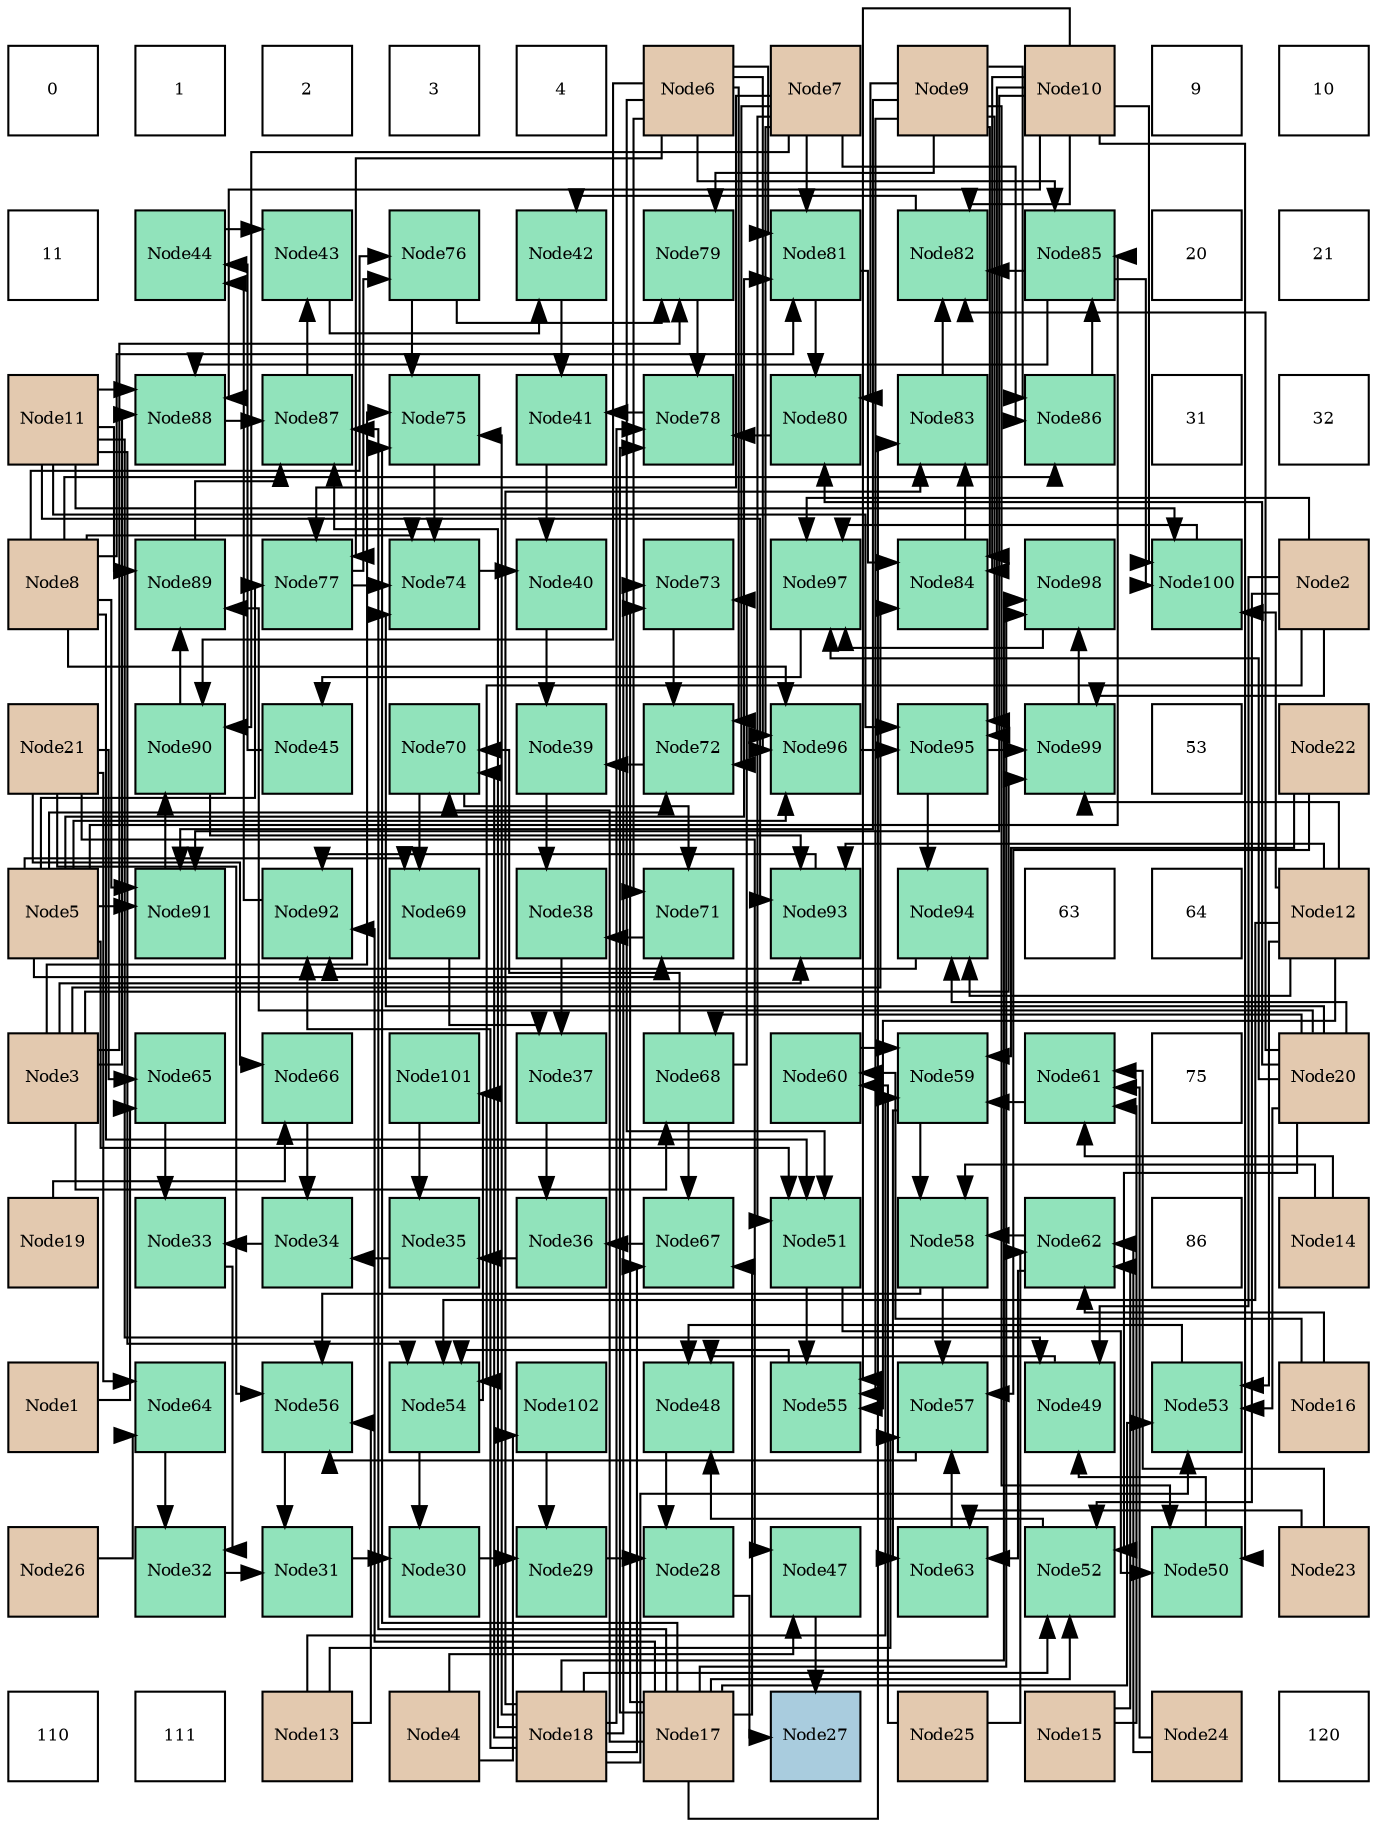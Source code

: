 digraph layout{
 rankdir=TB;
 splines=ortho;
 node [style=filled shape=square fixedsize=true width=0.6];
0[label="0", fontsize=8, fillcolor="#ffffff"];
1[label="1", fontsize=8, fillcolor="#ffffff"];
2[label="2", fontsize=8, fillcolor="#ffffff"];
3[label="3", fontsize=8, fillcolor="#ffffff"];
4[label="4", fontsize=8, fillcolor="#ffffff"];
5[label="Node6", fontsize=8, fillcolor="#e3c9af"];
6[label="Node7", fontsize=8, fillcolor="#e3c9af"];
7[label="Node9", fontsize=8, fillcolor="#e3c9af"];
8[label="Node10", fontsize=8, fillcolor="#e3c9af"];
9[label="9", fontsize=8, fillcolor="#ffffff"];
10[label="10", fontsize=8, fillcolor="#ffffff"];
11[label="11", fontsize=8, fillcolor="#ffffff"];
12[label="Node44", fontsize=8, fillcolor="#91e3bb"];
13[label="Node43", fontsize=8, fillcolor="#91e3bb"];
14[label="Node76", fontsize=8, fillcolor="#91e3bb"];
15[label="Node42", fontsize=8, fillcolor="#91e3bb"];
16[label="Node79", fontsize=8, fillcolor="#91e3bb"];
17[label="Node81", fontsize=8, fillcolor="#91e3bb"];
18[label="Node82", fontsize=8, fillcolor="#91e3bb"];
19[label="Node85", fontsize=8, fillcolor="#91e3bb"];
20[label="20", fontsize=8, fillcolor="#ffffff"];
21[label="21", fontsize=8, fillcolor="#ffffff"];
22[label="Node11", fontsize=8, fillcolor="#e3c9af"];
23[label="Node88", fontsize=8, fillcolor="#91e3bb"];
24[label="Node87", fontsize=8, fillcolor="#91e3bb"];
25[label="Node75", fontsize=8, fillcolor="#91e3bb"];
26[label="Node41", fontsize=8, fillcolor="#91e3bb"];
27[label="Node78", fontsize=8, fillcolor="#91e3bb"];
28[label="Node80", fontsize=8, fillcolor="#91e3bb"];
29[label="Node83", fontsize=8, fillcolor="#91e3bb"];
30[label="Node86", fontsize=8, fillcolor="#91e3bb"];
31[label="31", fontsize=8, fillcolor="#ffffff"];
32[label="32", fontsize=8, fillcolor="#ffffff"];
33[label="Node8", fontsize=8, fillcolor="#e3c9af"];
34[label="Node89", fontsize=8, fillcolor="#91e3bb"];
35[label="Node77", fontsize=8, fillcolor="#91e3bb"];
36[label="Node74", fontsize=8, fillcolor="#91e3bb"];
37[label="Node40", fontsize=8, fillcolor="#91e3bb"];
38[label="Node73", fontsize=8, fillcolor="#91e3bb"];
39[label="Node97", fontsize=8, fillcolor="#91e3bb"];
40[label="Node84", fontsize=8, fillcolor="#91e3bb"];
41[label="Node98", fontsize=8, fillcolor="#91e3bb"];
42[label="Node100", fontsize=8, fillcolor="#91e3bb"];
43[label="Node2", fontsize=8, fillcolor="#e3c9af"];
44[label="Node21", fontsize=8, fillcolor="#e3c9af"];
45[label="Node90", fontsize=8, fillcolor="#91e3bb"];
46[label="Node45", fontsize=8, fillcolor="#91e3bb"];
47[label="Node70", fontsize=8, fillcolor="#91e3bb"];
48[label="Node39", fontsize=8, fillcolor="#91e3bb"];
49[label="Node72", fontsize=8, fillcolor="#91e3bb"];
50[label="Node96", fontsize=8, fillcolor="#91e3bb"];
51[label="Node95", fontsize=8, fillcolor="#91e3bb"];
52[label="Node99", fontsize=8, fillcolor="#91e3bb"];
53[label="53", fontsize=8, fillcolor="#ffffff"];
54[label="Node22", fontsize=8, fillcolor="#e3c9af"];
55[label="Node5", fontsize=8, fillcolor="#e3c9af"];
56[label="Node91", fontsize=8, fillcolor="#91e3bb"];
57[label="Node92", fontsize=8, fillcolor="#91e3bb"];
58[label="Node69", fontsize=8, fillcolor="#91e3bb"];
59[label="Node38", fontsize=8, fillcolor="#91e3bb"];
60[label="Node71", fontsize=8, fillcolor="#91e3bb"];
61[label="Node93", fontsize=8, fillcolor="#91e3bb"];
62[label="Node94", fontsize=8, fillcolor="#91e3bb"];
63[label="63", fontsize=8, fillcolor="#ffffff"];
64[label="64", fontsize=8, fillcolor="#ffffff"];
65[label="Node12", fontsize=8, fillcolor="#e3c9af"];
66[label="Node3", fontsize=8, fillcolor="#e3c9af"];
67[label="Node65", fontsize=8, fillcolor="#91e3bb"];
68[label="Node66", fontsize=8, fillcolor="#91e3bb"];
69[label="Node101", fontsize=8, fillcolor="#91e3bb"];
70[label="Node37", fontsize=8, fillcolor="#91e3bb"];
71[label="Node68", fontsize=8, fillcolor="#91e3bb"];
72[label="Node60", fontsize=8, fillcolor="#91e3bb"];
73[label="Node59", fontsize=8, fillcolor="#91e3bb"];
74[label="Node61", fontsize=8, fillcolor="#91e3bb"];
75[label="75", fontsize=8, fillcolor="#ffffff"];
76[label="Node20", fontsize=8, fillcolor="#e3c9af"];
77[label="Node19", fontsize=8, fillcolor="#e3c9af"];
78[label="Node33", fontsize=8, fillcolor="#91e3bb"];
79[label="Node34", fontsize=8, fillcolor="#91e3bb"];
80[label="Node35", fontsize=8, fillcolor="#91e3bb"];
81[label="Node36", fontsize=8, fillcolor="#91e3bb"];
82[label="Node67", fontsize=8, fillcolor="#91e3bb"];
83[label="Node51", fontsize=8, fillcolor="#91e3bb"];
84[label="Node58", fontsize=8, fillcolor="#91e3bb"];
85[label="Node62", fontsize=8, fillcolor="#91e3bb"];
86[label="86", fontsize=8, fillcolor="#ffffff"];
87[label="Node14", fontsize=8, fillcolor="#e3c9af"];
88[label="Node1", fontsize=8, fillcolor="#e3c9af"];
89[label="Node64", fontsize=8, fillcolor="#91e3bb"];
90[label="Node56", fontsize=8, fillcolor="#91e3bb"];
91[label="Node54", fontsize=8, fillcolor="#91e3bb"];
92[label="Node102", fontsize=8, fillcolor="#91e3bb"];
93[label="Node48", fontsize=8, fillcolor="#91e3bb"];
94[label="Node55", fontsize=8, fillcolor="#91e3bb"];
95[label="Node57", fontsize=8, fillcolor="#91e3bb"];
96[label="Node49", fontsize=8, fillcolor="#91e3bb"];
97[label="Node53", fontsize=8, fillcolor="#91e3bb"];
98[label="Node16", fontsize=8, fillcolor="#e3c9af"];
99[label="Node26", fontsize=8, fillcolor="#e3c9af"];
100[label="Node32", fontsize=8, fillcolor="#91e3bb"];
101[label="Node31", fontsize=8, fillcolor="#91e3bb"];
102[label="Node30", fontsize=8, fillcolor="#91e3bb"];
103[label="Node29", fontsize=8, fillcolor="#91e3bb"];
104[label="Node28", fontsize=8, fillcolor="#91e3bb"];
105[label="Node47", fontsize=8, fillcolor="#91e3bb"];
106[label="Node63", fontsize=8, fillcolor="#91e3bb"];
107[label="Node52", fontsize=8, fillcolor="#91e3bb"];
108[label="Node50", fontsize=8, fillcolor="#91e3bb"];
109[label="Node23", fontsize=8, fillcolor="#e3c9af"];
110[label="110", fontsize=8, fillcolor="#ffffff"];
111[label="111", fontsize=8, fillcolor="#ffffff"];
112[label="Node13", fontsize=8, fillcolor="#e3c9af"];
113[label="Node4", fontsize=8, fillcolor="#e3c9af"];
114[label="Node18", fontsize=8, fillcolor="#e3c9af"];
115[label="Node17", fontsize=8, fillcolor="#e3c9af"];
116[label="Node27", fontsize=8, fillcolor="#a9ccde"];
117[label="Node25", fontsize=8, fillcolor="#e3c9af"];
118[label="Node15", fontsize=8, fillcolor="#e3c9af"];
119[label="Node24", fontsize=8, fillcolor="#e3c9af"];
120[label="120", fontsize=8, fillcolor="#ffffff"];
edge [constraint=false, style=vis];104 -> 116;
105 -> 116;
103 -> 104;
93 -> 104;
102 -> 103;
92 -> 103;
101 -> 102;
91 -> 102;
100 -> 101;
90 -> 101;
78 -> 100;
89 -> 100;
79 -> 78;
67 -> 78;
80 -> 79;
68 -> 79;
81 -> 80;
69 -> 80;
70 -> 81;
82 -> 81;
59 -> 70;
58 -> 70;
48 -> 59;
60 -> 59;
37 -> 48;
49 -> 48;
26 -> 37;
36 -> 37;
15 -> 26;
27 -> 26;
13 -> 15;
18 -> 15;
12 -> 13;
24 -> 13;
46 -> 12;
57 -> 12;
39 -> 46;
95 -> 90;
84 -> 90;
112 -> 90;
44 -> 90;
41 -> 39;
42 -> 39;
43 -> 39;
76 -> 39;
96 -> 93;
107 -> 93;
97 -> 93;
84 -> 95;
106 -> 95;
112 -> 95;
54 -> 95;
25 -> 36;
35 -> 36;
33 -> 36;
76 -> 36;
16 -> 27;
28 -> 27;
115 -> 27;
114 -> 27;
29 -> 18;
19 -> 18;
8 -> 18;
76 -> 18;
23 -> 24;
34 -> 24;
115 -> 24;
114 -> 24;
61 -> 57;
62 -> 57;
115 -> 57;
114 -> 57;
52 -> 41;
115 -> 41;
114 -> 41;
91 -> 69;
108 -> 96;
43 -> 96;
22 -> 96;
94 -> 91;
43 -> 91;
22 -> 91;
65 -> 91;
73 -> 84;
85 -> 84;
87 -> 84;
73 -> 106;
85 -> 106;
109 -> 106;
47 -> 58;
55 -> 58;
47 -> 60;
55 -> 60;
5 -> 60;
38 -> 49;
55 -> 49;
5 -> 49;
6 -> 49;
14 -> 25;
66 -> 25;
115 -> 25;
114 -> 25;
14 -> 16;
66 -> 16;
7 -> 16;
40 -> 29;
115 -> 29;
114 -> 29;
19 -> 23;
66 -> 23;
8 -> 23;
22 -> 23;
45 -> 34;
22 -> 34;
76 -> 34;
45 -> 61;
66 -> 61;
22 -> 61;
65 -> 61;
51 -> 62;
65 -> 62;
76 -> 62;
51 -> 52;
43 -> 52;
66 -> 52;
65 -> 52;
19 -> 42;
8 -> 42;
22 -> 42;
65 -> 42;
83 -> 108;
7 -> 108;
8 -> 108;
83 -> 94;
7 -> 94;
8 -> 94;
65 -> 94;
72 -> 73;
74 -> 73;
112 -> 73;
54 -> 73;
71 -> 82;
115 -> 82;
114 -> 82;
71 -> 47;
115 -> 47;
114 -> 47;
71 -> 38;
115 -> 38;
114 -> 38;
35 -> 14;
33 -> 14;
17 -> 28;
7 -> 28;
76 -> 28;
17 -> 40;
66 -> 40;
7 -> 40;
8 -> 40;
30 -> 19;
55 -> 19;
5 -> 19;
56 -> 45;
5 -> 45;
6 -> 45;
50 -> 51;
7 -> 51;
8 -> 51;
22 -> 51;
113 -> 105;
44 -> 105;
55 -> 83;
5 -> 83;
6 -> 83;
33 -> 83;
43 -> 107;
115 -> 107;
114 -> 107;
76 -> 107;
65 -> 97;
115 -> 97;
114 -> 97;
76 -> 97;
98 -> 72;
117 -> 72;
87 -> 74;
118 -> 74;
109 -> 74;
119 -> 74;
118 -> 85;
98 -> 85;
119 -> 85;
117 -> 85;
44 -> 89;
99 -> 89;
88 -> 67;
44 -> 67;
77 -> 68;
44 -> 68;
66 -> 71;
76 -> 71;
55 -> 35;
5 -> 35;
6 -> 35;
55 -> 17;
5 -> 17;
6 -> 17;
33 -> 17;
6 -> 30;
33 -> 30;
7 -> 30;
55 -> 56;
33 -> 56;
7 -> 56;
8 -> 56;
55 -> 50;
5 -> 50;
6 -> 50;
33 -> 50;
113 -> 92;
edge [constraint=true, style=invis];
0 -> 11 -> 22 -> 33 -> 44 -> 55 -> 66 -> 77 -> 88 -> 99 -> 110;
1 -> 12 -> 23 -> 34 -> 45 -> 56 -> 67 -> 78 -> 89 -> 100 -> 111;
2 -> 13 -> 24 -> 35 -> 46 -> 57 -> 68 -> 79 -> 90 -> 101 -> 112;
3 -> 14 -> 25 -> 36 -> 47 -> 58 -> 69 -> 80 -> 91 -> 102 -> 113;
4 -> 15 -> 26 -> 37 -> 48 -> 59 -> 70 -> 81 -> 92 -> 103 -> 114;
5 -> 16 -> 27 -> 38 -> 49 -> 60 -> 71 -> 82 -> 93 -> 104 -> 115;
6 -> 17 -> 28 -> 39 -> 50 -> 61 -> 72 -> 83 -> 94 -> 105 -> 116;
7 -> 18 -> 29 -> 40 -> 51 -> 62 -> 73 -> 84 -> 95 -> 106 -> 117;
8 -> 19 -> 30 -> 41 -> 52 -> 63 -> 74 -> 85 -> 96 -> 107 -> 118;
9 -> 20 -> 31 -> 42 -> 53 -> 64 -> 75 -> 86 -> 97 -> 108 -> 119;
10 -> 21 -> 32 -> 43 -> 54 -> 65 -> 76 -> 87 -> 98 -> 109 -> 120;
rank = same {0 -> 1 -> 2 -> 3 -> 4 -> 5 -> 6 -> 7 -> 8 -> 9 -> 10};
rank = same {11 -> 12 -> 13 -> 14 -> 15 -> 16 -> 17 -> 18 -> 19 -> 20 -> 21};
rank = same {22 -> 23 -> 24 -> 25 -> 26 -> 27 -> 28 -> 29 -> 30 -> 31 -> 32};
rank = same {33 -> 34 -> 35 -> 36 -> 37 -> 38 -> 39 -> 40 -> 41 -> 42 -> 43};
rank = same {44 -> 45 -> 46 -> 47 -> 48 -> 49 -> 50 -> 51 -> 52 -> 53 -> 54};
rank = same {55 -> 56 -> 57 -> 58 -> 59 -> 60 -> 61 -> 62 -> 63 -> 64 -> 65};
rank = same {66 -> 67 -> 68 -> 69 -> 70 -> 71 -> 72 -> 73 -> 74 -> 75 -> 76};
rank = same {77 -> 78 -> 79 -> 80 -> 81 -> 82 -> 83 -> 84 -> 85 -> 86 -> 87};
rank = same {88 -> 89 -> 90 -> 91 -> 92 -> 93 -> 94 -> 95 -> 96 -> 97 -> 98};
rank = same {99 -> 100 -> 101 -> 102 -> 103 -> 104 -> 105 -> 106 -> 107 -> 108 -> 109};
rank = same {110 -> 111 -> 112 -> 113 -> 114 -> 115 -> 116 -> 117 -> 118 -> 119 -> 120};
}